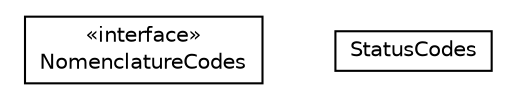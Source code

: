 #!/usr/local/bin/dot
#
# Class diagram 
# Generated by UMLGraph version R5_6-24-gf6e263 (http://www.umlgraph.org/)
#

digraph G {
	edge [fontname="Helvetica",fontsize=10,labelfontname="Helvetica",labelfontsize=10];
	node [fontname="Helvetica",fontsize=10,shape=plaintext];
	nodesep=0.25;
	ranksep=0.5;
	// org.universAAL.lddi.lib.ieeex73std.x73.nomenclature.NomenclatureCodes
	c759568 [label=<<table title="org.universAAL.lddi.lib.ieeex73std.x73.nomenclature.NomenclatureCodes" border="0" cellborder="1" cellspacing="0" cellpadding="2" port="p" href="./NomenclatureCodes.html">
		<tr><td><table border="0" cellspacing="0" cellpadding="1">
<tr><td align="center" balign="center"> &#171;interface&#187; </td></tr>
<tr><td align="center" balign="center"> NomenclatureCodes </td></tr>
		</table></td></tr>
		</table>>, URL="./NomenclatureCodes.html", fontname="Helvetica", fontcolor="black", fontsize=10.0];
	// org.universAAL.lddi.lib.ieeex73std.x73.nomenclature.StatusCodes
	c759569 [label=<<table title="org.universAAL.lddi.lib.ieeex73std.x73.nomenclature.StatusCodes" border="0" cellborder="1" cellspacing="0" cellpadding="2" port="p" href="./StatusCodes.html">
		<tr><td><table border="0" cellspacing="0" cellpadding="1">
<tr><td align="center" balign="center"> StatusCodes </td></tr>
		</table></td></tr>
		</table>>, URL="./StatusCodes.html", fontname="Helvetica", fontcolor="black", fontsize=10.0];
}

